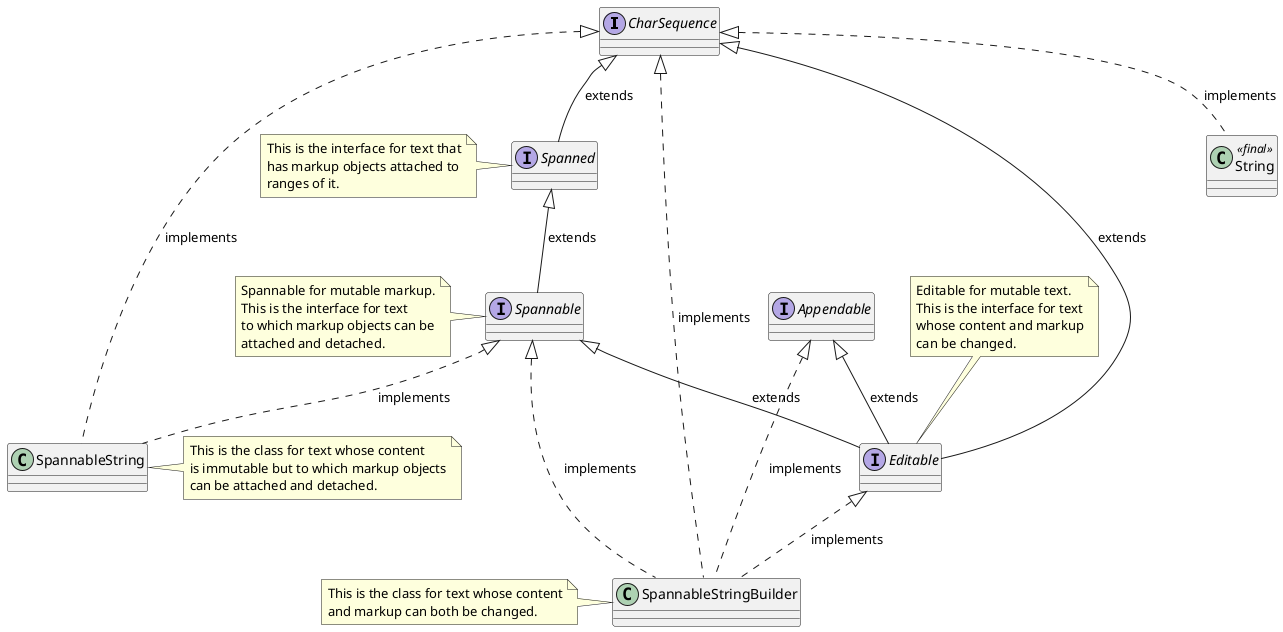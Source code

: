 @startuml


interface CharSequence
interface Appendable


interface Spanned
CharSequence <|-- Spanned : extends


interface Spannable
Spanned <|-- Spannable : extends


interface Editable
CharSequence <|-- Editable : extends
Spannable <|-- Editable : extends
Appendable <|-- Editable : extends


class SpannableString
Spannable <|.. SpannableString : implements
CharSequence <|.. SpannableString : implements


class SpannableStringBuilder
Spannable <|.. SpannableStringBuilder : implements
CharSequence <|.. SpannableStringBuilder : implements
Editable <|.. SpannableStringBuilder : implements
Appendable <|.. SpannableStringBuilder : implements


class String <<final>>
CharSequence <|.. String : implements


note top of Editable
Editable for mutable text.
This is the interface for text
whose content and markup
can be changed.
end note


note left of Spanned
This is the interface for text that
has markup objects attached to
ranges of it.
end note


note left of Spannable
Spannable for mutable markup.
This is the interface for text
to which markup objects can be
attached and detached.
end note


note left of SpannableStringBuilder
This is the class for text whose content
and markup can both be changed.
end note


note right of SpannableString
This is the class for text whose content
is immutable but to which markup objects
can be attached and detached.
end note

@enduml